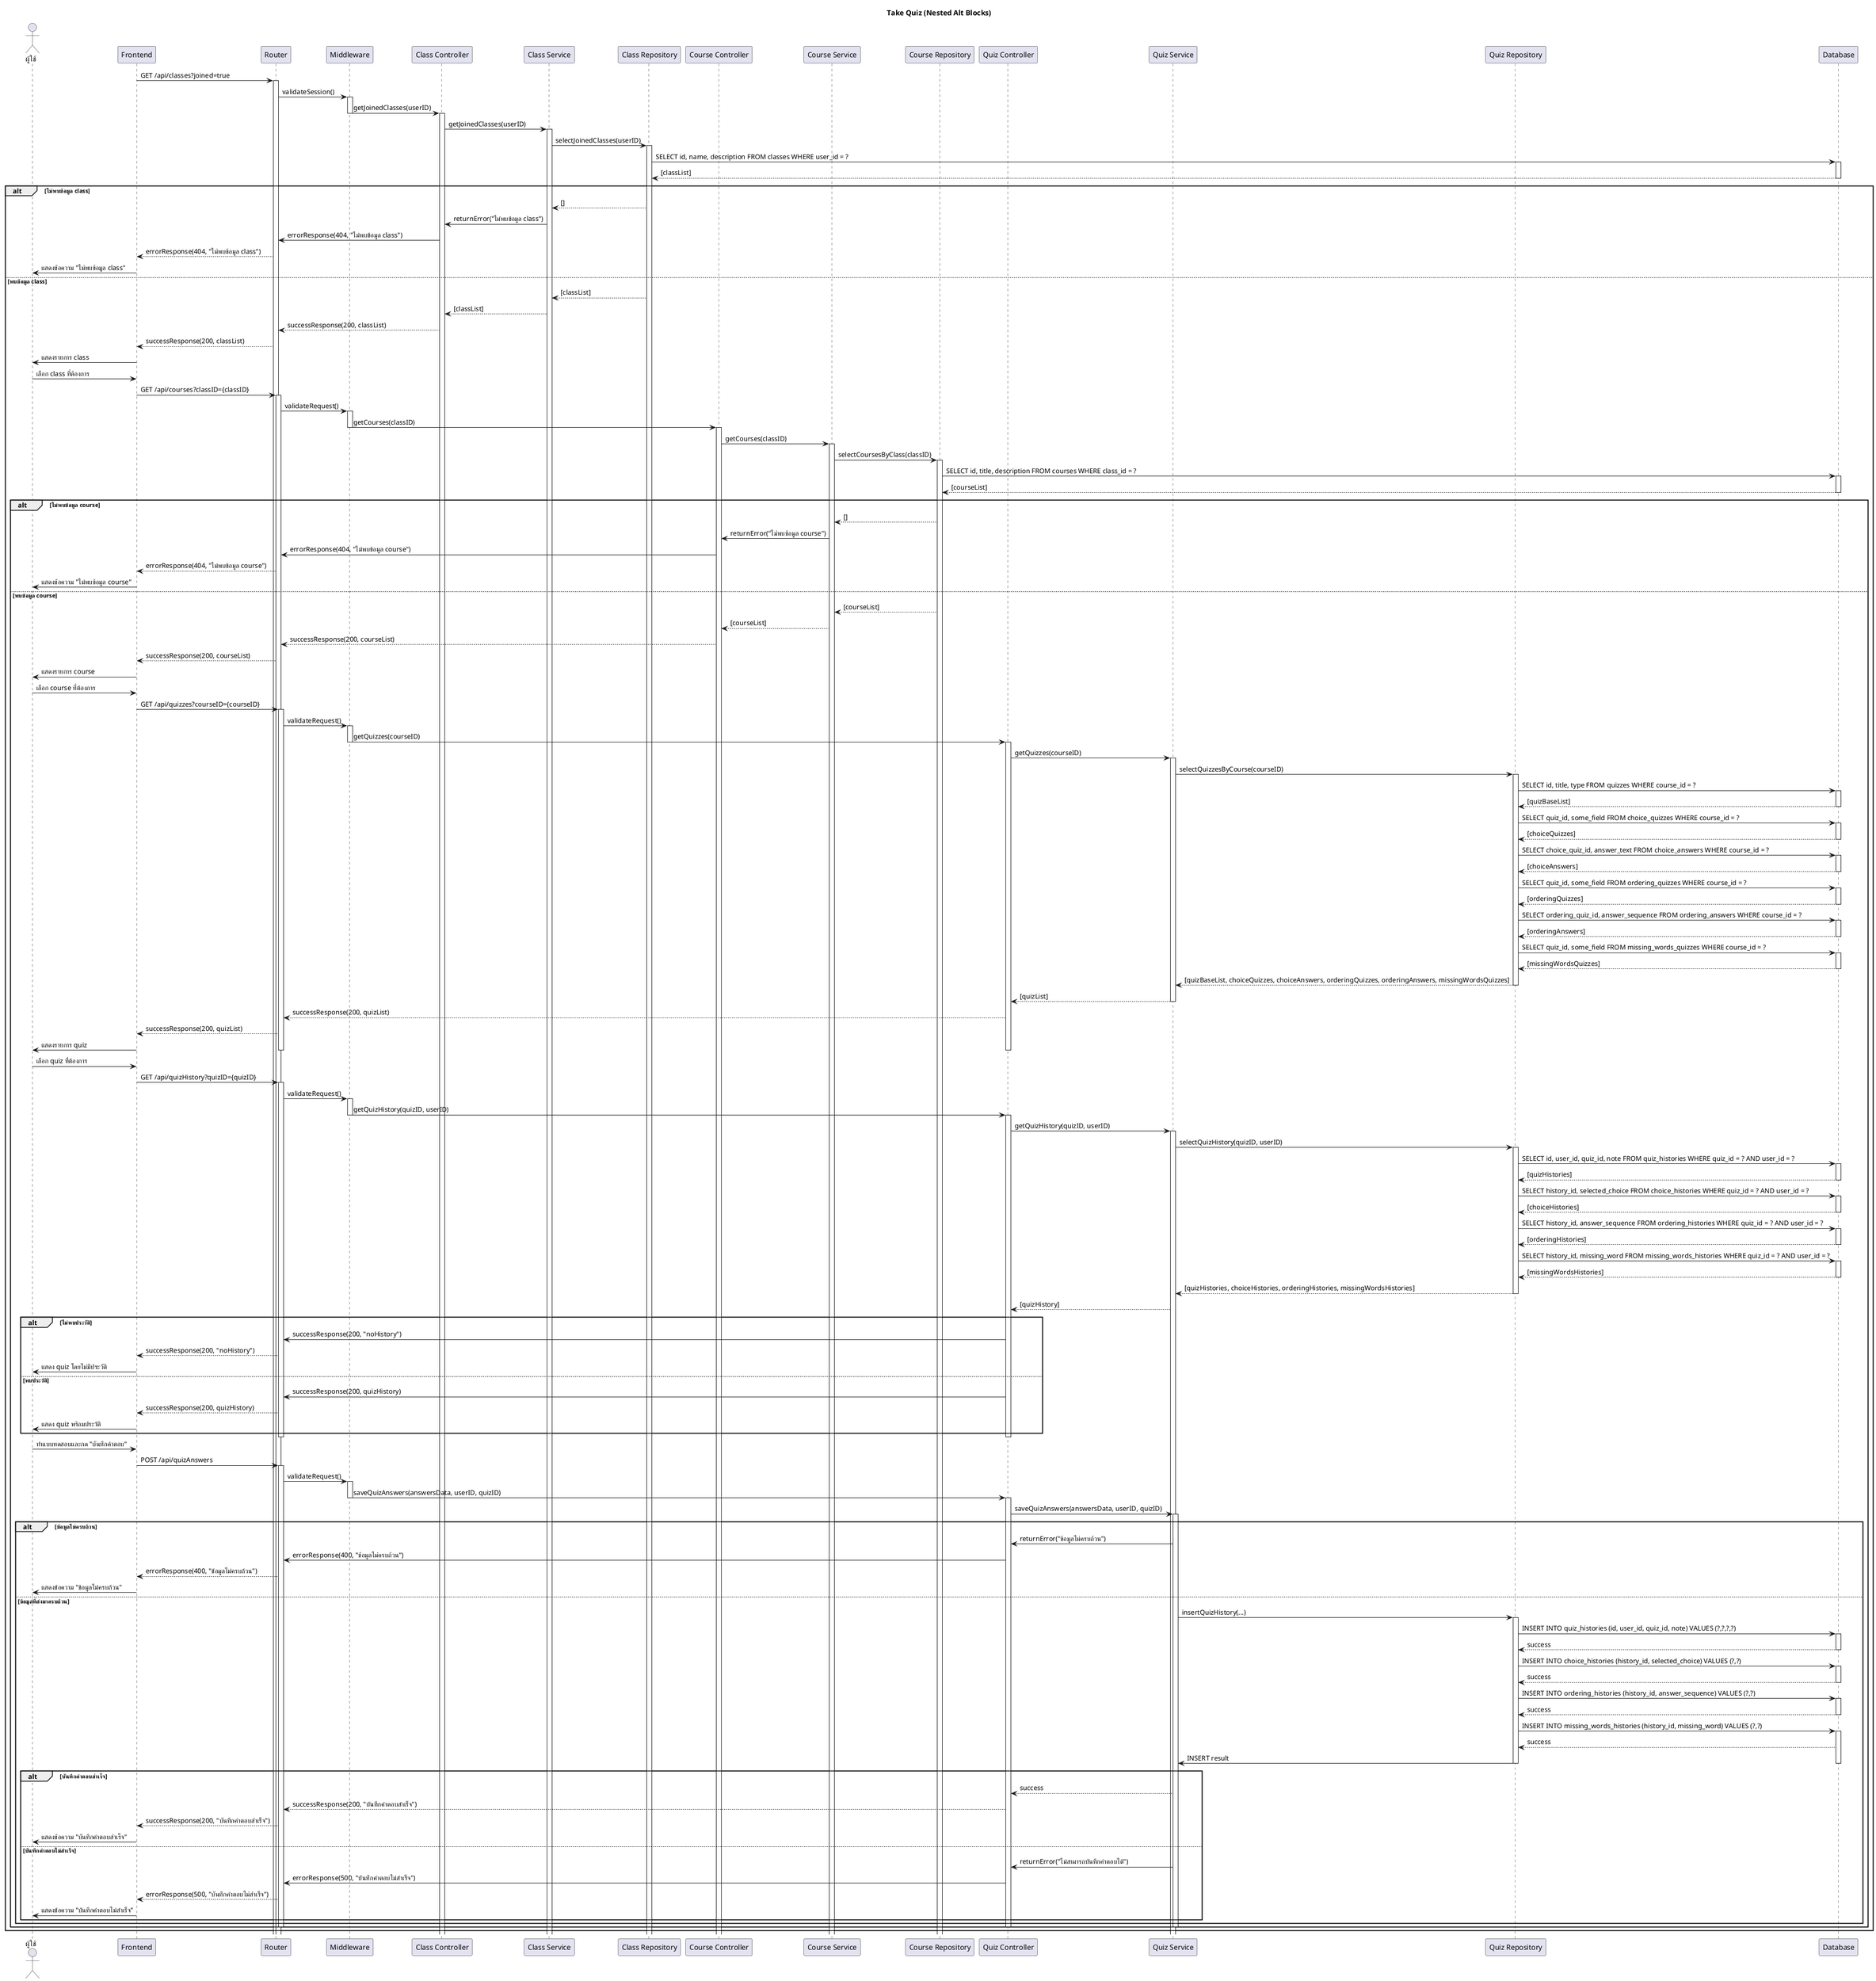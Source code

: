 @startuml
title Take Quiz (Nested Alt Blocks)

actor "ผู้ใช้" as User
participant "Frontend" as FE
participant "Router" as Router
participant "Middleware" as MW

' --- Class Module ---
participant "Class Controller" as ClassCtrl
participant "Class Service" as ClassServ
participant "Class Repository" as ClassRepo

' --- Course Module ---
participant "Course Controller" as CourseCtrl
participant "Course Service" as CourseServ
participant "Course Repository" as CourseRepo

' --- Quiz Module ---
participant "Quiz Controller" as QuizCtrl
participant "Quiz Service" as QuizServ
participant "Quiz Repository" as QuizRepo

participant "Database" as DB

'============== Phase 1: ดึงข้อมูล Class ที่ผู้ใช้เข้าร่วม ==============
FE -> Router: GET /api/classes?joined=true
activate Router
Router -> MW: validateSession()
activate MW
MW -> ClassCtrl: getJoinedClasses(userID)
deactivate MW
activate ClassCtrl
ClassCtrl -> ClassServ: getJoinedClasses(userID)
activate ClassServ
ClassServ -> ClassRepo: selectJoinedClasses(userID)
activate ClassRepo
ClassRepo -> DB: SELECT id, name, description FROM classes WHERE user_id = ?
activate DB
DB --> ClassRepo: [classList]
deactivate DB
alt ไม่พบข้อมูล class
    ClassRepo --> ClassServ: []
    ClassServ -> ClassCtrl: returnError("ไม่พบข้อมูล class")
    ClassCtrl -> Router: errorResponse(404, "ไม่พบข้อมูล class")
    Router --> FE: errorResponse(404, "ไม่พบข้อมูล class")
    FE -> User: แสดงข้อความ "ไม่พบข้อมูล class"
else พบข้อมูล class
    ClassRepo --> ClassServ: [classList]
    ClassServ --> ClassCtrl: [classList]
    ClassCtrl --> Router: successResponse(200, classList)
    Router --> FE: successResponse(200, classList)
    FE -> User: แสดงรายการ class

    '============== Phase 2: ดึงข้อมูล Course ภายใน Class ที่เลือก ==============
    User -> FE: เลือก class ที่ต้องการ
    FE -> Router: GET /api/courses?classID={classID}
    activate Router
    Router -> MW: validateRequest()
    activate MW
    MW -> CourseCtrl: getCourses(classID)
    deactivate MW
    activate CourseCtrl
    CourseCtrl -> CourseServ: getCourses(classID)
    activate CourseServ
    CourseServ -> CourseRepo: selectCoursesByClass(classID)
    activate CourseRepo
    CourseRepo -> DB: SELECT id, title, description FROM courses WHERE class_id = ?
    activate DB
    DB --> CourseRepo: [courseList]
    deactivate DB
    alt ไม่พบข้อมูล course
         CourseRepo --> CourseServ: []
         CourseServ -> CourseCtrl: returnError("ไม่พบข้อมูล course")
         CourseCtrl -> Router: errorResponse(404, "ไม่พบข้อมูล course")
         Router --> FE: errorResponse(404, "ไม่พบข้อมูล course")
         FE -> User: แสดงข้อความ "ไม่พบข้อมูล course"
    else พบข้อมูล course
         CourseRepo --> CourseServ: [courseList]
         CourseServ --> CourseCtrl: [courseList]
         CourseCtrl --> Router: successResponse(200, courseList)
         Router --> FE: successResponse(200, courseList)
         FE -> User: แสดงรายการ course

         '============== Phase 3: ดึงข้อมูล Quiz ภายใน Course ที่เลือก ==============
         User -> FE: เลือก course ที่ต้องการ
         FE -> Router: GET /api/quizzes?courseID={courseID}
         activate Router
         Router -> MW: validateRequest()
         activate MW
         MW -> QuizCtrl: getQuizzes(courseID)
         deactivate MW
         activate QuizCtrl
         QuizCtrl -> QuizServ: getQuizzes(courseID)
         activate QuizServ
         QuizServ -> QuizRepo: selectQuizzesByCourse(courseID)
         activate QuizRepo
         QuizRepo -> DB: SELECT id, title, type FROM quizzes WHERE course_id = ?
         activate DB
         DB --> QuizRepo: [quizBaseList]
         deactivate DB
         QuizRepo -> DB: SELECT quiz_id, some_field FROM choice_quizzes WHERE course_id = ?
         activate DB
         DB --> QuizRepo: [choiceQuizzes]
         deactivate DB
         QuizRepo -> DB: SELECT choice_quiz_id, answer_text FROM choice_answers WHERE course_id = ?
         activate DB
         DB --> QuizRepo: [choiceAnswers]
         deactivate DB
         QuizRepo -> DB: SELECT quiz_id, some_field FROM ordering_quizzes WHERE course_id = ?
         activate DB
         DB --> QuizRepo: [orderingQuizzes]
         deactivate DB
         QuizRepo -> DB: SELECT ordering_quiz_id, answer_sequence FROM ordering_answers WHERE course_id = ?
         activate DB
         DB --> QuizRepo: [orderingAnswers]
         deactivate DB
         QuizRepo -> DB: SELECT quiz_id, some_field FROM missing_words_quizzes WHERE course_id = ?
         activate DB
         DB --> QuizRepo: [missingWordsQuizzes]
         deactivate DB
         QuizRepo --> QuizServ: [quizBaseList, choiceQuizzes, choiceAnswers, orderingQuizzes, orderingAnswers, missingWordsQuizzes]
         deactivate QuizRepo
         QuizServ --> QuizCtrl: [quizList]
         deactivate QuizServ
         QuizCtrl --> Router: successResponse(200, quizList)
         Router --> FE: successResponse(200, quizList)
         FE -> User: แสดงรายการ quiz
         deactivate QuizCtrl
         deactivate Router

         '============== Phase 4: ดึงข้อมูลประวัติการทำ Quiz ==============
         User -> FE: เลือก quiz ที่ต้องการ
         FE -> Router: GET /api/quizHistory?quizID={quizID}
         activate Router
         Router -> MW: validateRequest()
         activate MW
         MW -> QuizCtrl: getQuizHistory(quizID, userID)
         deactivate MW
         activate QuizCtrl
         QuizCtrl -> QuizServ: getQuizHistory(quizID, userID)
         activate QuizServ
         QuizServ -> QuizRepo: selectQuizHistory(quizID, userID)
         activate QuizRepo
         QuizRepo -> DB: SELECT id, user_id, quiz_id, note FROM quiz_histories WHERE quiz_id = ? AND user_id = ?
         activate DB
         DB --> QuizRepo: [quizHistories]
         deactivate DB
         QuizRepo -> DB: SELECT history_id, selected_choice FROM choice_histories WHERE quiz_id = ? AND user_id = ?
         activate DB
         DB --> QuizRepo: [choiceHistories]
         deactivate DB
         QuizRepo -> DB: SELECT history_id, answer_sequence FROM ordering_histories WHERE quiz_id = ? AND user_id = ?
         activate DB
         DB --> QuizRepo: [orderingHistories]
         deactivate DB
         QuizRepo -> DB: SELECT history_id, missing_word FROM missing_words_histories WHERE quiz_id = ? AND user_id = ?
         activate DB
         DB --> QuizRepo: [missingWordsHistories]
         deactivate DB
         QuizRepo --> QuizServ: [quizHistories, choiceHistories, orderingHistories, missingWordsHistories]
         deactivate QuizRepo
         QuizServ --> QuizCtrl: [quizHistory]
         alt ไม่พบประวัติ
              QuizCtrl -> Router: successResponse(200, "noHistory")
              Router --> FE: successResponse(200, "noHistory")
              FE -> User: แสดง quiz โดยไม่มีประวัติ
         else พบประวัติ
              QuizCtrl -> Router: successResponse(200, quizHistory)
              Router --> FE: successResponse(200, quizHistory)
              FE -> User: แสดง quiz พร้อมประวัติ
         end
         deactivate QuizCtrl
         deactivate Router

         '============== Phase 5: ผู้ใช้ทำ Quiz และส่งคำตอบ ==============
         User -> FE: ทำแบบทดสอบและกด "บันทึกคำตอบ"
         FE -> Router: POST /api/quizAnswers
         activate Router
         Router -> MW: validateRequest()
         activate MW
         MW -> QuizCtrl: saveQuizAnswers(answersData, userID, quizID)
         deactivate MW
         activate QuizCtrl
         QuizCtrl -> QuizServ: saveQuizAnswers(answersData, userID, quizID)
         activate QuizServ
         alt ข้อมูลไม่ครบถ้วน
                           QuizServ -> QuizCtrl: returnError("ข้อมูลไม่ครบถ้วน")
                           QuizCtrl -> Router: errorResponse(400, "ข้อมูลไม่ครบถ้วน")
                           Router --> FE: errorResponse(400, "ข้อมูลไม่ครบถ้วน")
                           FE -> User: แสดงข้อความ "ข้อมูลไม่ครบถ้วน"


         else ข้อมูลที่ส่งมาครบถ้วน
              QuizServ -> QuizRepo: insertQuizHistory(...)
              activate QuizRepo
              QuizRepo -> DB: INSERT INTO quiz_histories (id, user_id, quiz_id, note) VALUES (?,?,?,?)
              activate DB
              DB --> QuizRepo: success
              deactivate DB
              QuizRepo -> DB: INSERT INTO choice_histories (history_id, selected_choice) VALUES (?,?)
              activate DB
              DB --> QuizRepo: success
              deactivate DB
              QuizRepo -> DB: INSERT INTO ordering_histories (history_id, answer_sequence) VALUES (?,?)
              activate DB
              DB --> QuizRepo: success
              deactivate DB
              QuizRepo -> DB: INSERT INTO missing_words_histories (history_id, missing_word) VALUES (?,?)
              activate DB
              DB --> QuizRepo: success
              QuizRepo -> QuizServ:INSERT result
              deactivate DB
              deactivate QuizRepo
              alt บันทึกคำตอบสำเร็จ
                   QuizServ --> QuizCtrl: success
                   QuizCtrl --> Router: successResponse(200, "บันทึกคำตอบสำเร็จ")
                   Router --> FE: successResponse(200, "บันทึกคำตอบสำเร็จ")
                   FE -> User: แสดงข้อความ "บันทึกคำตอบสำเร็จ"
              else บันทึกคำตอบไม่สำเร็จ
                   QuizServ -> QuizCtrl: returnError("ไม่สามารถบันทึกคำตอบได้")
                   QuizCtrl -> Router: errorResponse(500, "บันทึกคำตอบไม่สำเร็จ")
                   Router --> FE: errorResponse(500, "บันทึกคำตอบไม่สำเร็จ")
                   FE -> User: แสดงข้อความ "บันทึกคำตอบไม่สำเร็จ"
              end

         end
         deactivate QuizServ
         deactivate QuizCtrl
         deactivate Router
    end
    end
@enduml

